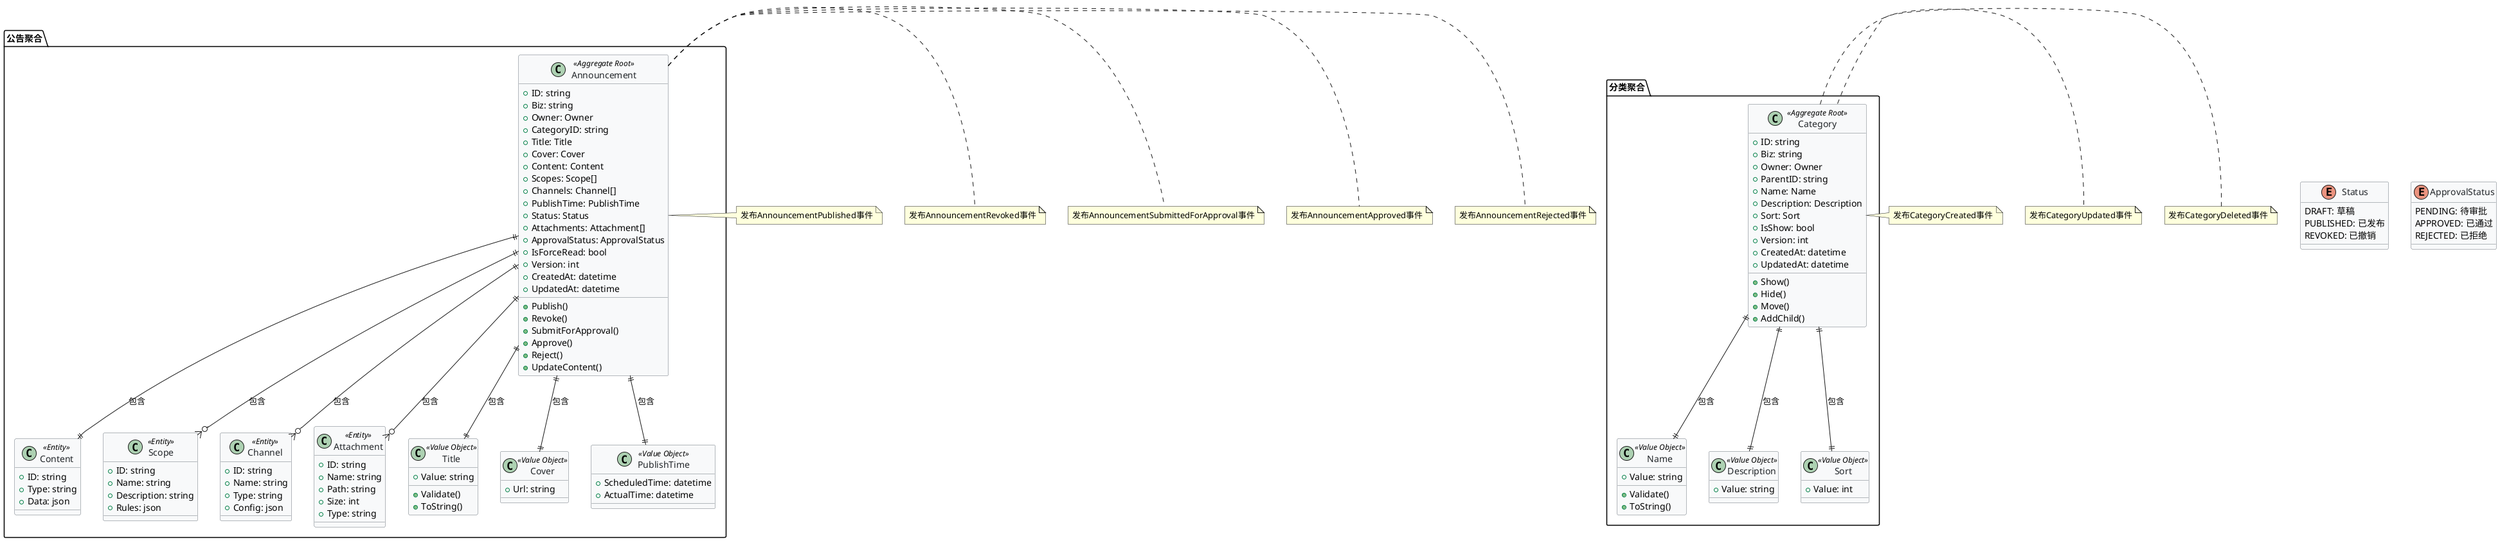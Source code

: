 @startuml 公告领域模型图

skinparam backgroundColor #FFFFFF
skinparam class {
    BackgroundColor #F8F9FA
    BorderColor #6C757D
    FontColor #212529
}

' 公告聚合
package "公告聚合" {
    class Announcement <<Aggregate Root>> {
        +ID: string
        +Biz: string
        +Owner: Owner
        +CategoryID: string
        +Title: Title
        +Cover: Cover
        +Content: Content
        +Scopes: Scope[]
        +Channels: Channel[]
        +PublishTime: PublishTime
        +Status: Status
        +Attachments: Attachment[]
        +ApprovalStatus: ApprovalStatus
        +IsForceRead: bool
        +Version: int
        +CreatedAt: datetime
        +UpdatedAt: datetime
        
        +Publish()
        +Revoke()
        +SubmitForApproval()
        +Approve()
        +Reject()
        +UpdateContent()
    }
    
    class Content <<Entity>> {
        +ID: string
        +Type: string
        +Data: json
    }
    
    class Scope <<Entity>> {
        +ID: string
        +Name: string
        +Description: string
        +Rules: json
    }
    
    class Channel <<Entity>> {
        +ID: string
        +Name: string
        +Type: string
        +Config: json
    }
    
    class Attachment <<Entity>> {
        +ID: string
        +Name: string
        +Path: string
        +Size: int
        +Type: string
    }
    
    class Title <<Value Object>> {
        +Value: string
        
        +Validate()
        +ToString()
    }
    
    class Cover <<Value Object>> {
        +Url: string
    }
    
    class PublishTime <<Value Object>> {
        +ScheduledTime: datetime
        +ActualTime: datetime
    }
}

' 分类聚合
package "分类聚合" {
    class Category <<Aggregate Root>> {
        +ID: string
        +Biz: string
        +Owner: Owner
        +ParentID: string
        +Name: Name
        +Description: Description
        +Sort: Sort
        +IsShow: bool
        +Version: int
        +CreatedAt: datetime
        +UpdatedAt: datetime
        
        +Show()
        +Hide()
        +Move()
        +AddChild()
    }
    
    class Name <<Value Object>> {
        +Value: string
        
        +Validate()
        +ToString()
    }
    
    class Description <<Value Object>> {
        +Value: string
    }
    
    class Sort <<Value Object>> {
        +Value: int
    }
}

' 枚举定义
enum Status {
    DRAFT: 草稿
    PUBLISHED: 已发布
    REVOKED: 已撤销
}

enum ApprovalStatus {
    PENDING: 待审批
    APPROVED: 已通过
    REJECTED: 已拒绝
}

' 关系定义
Announcement ||--|| Title : 包含
Announcement ||--|| Cover : 包含
Announcement ||--|| Content : 包含
Announcement ||--o{ Scope : 包含
Announcement ||--o{ Channel : 包含
Announcement ||--o{ Attachment : 包含
Announcement ||--|| PublishTime : 包含

Category ||--|| Name : 包含
Category ||--|| Description : 包含
Category ||--|| Sort : 包含

' 领域事件
note right of Announcement : 发布AnnouncementPublished事件
note right of Announcement : 发布AnnouncementRevoked事件
note right of Announcement : 发布AnnouncementSubmittedForApproval事件
note right of Announcement : 发布AnnouncementApproved事件
note right of Announcement : 发布AnnouncementRejected事件

note right of Category : 发布CategoryCreated事件
note right of Category : 发布CategoryUpdated事件
note right of Category : 发布CategoryDeleted事件

@enduml